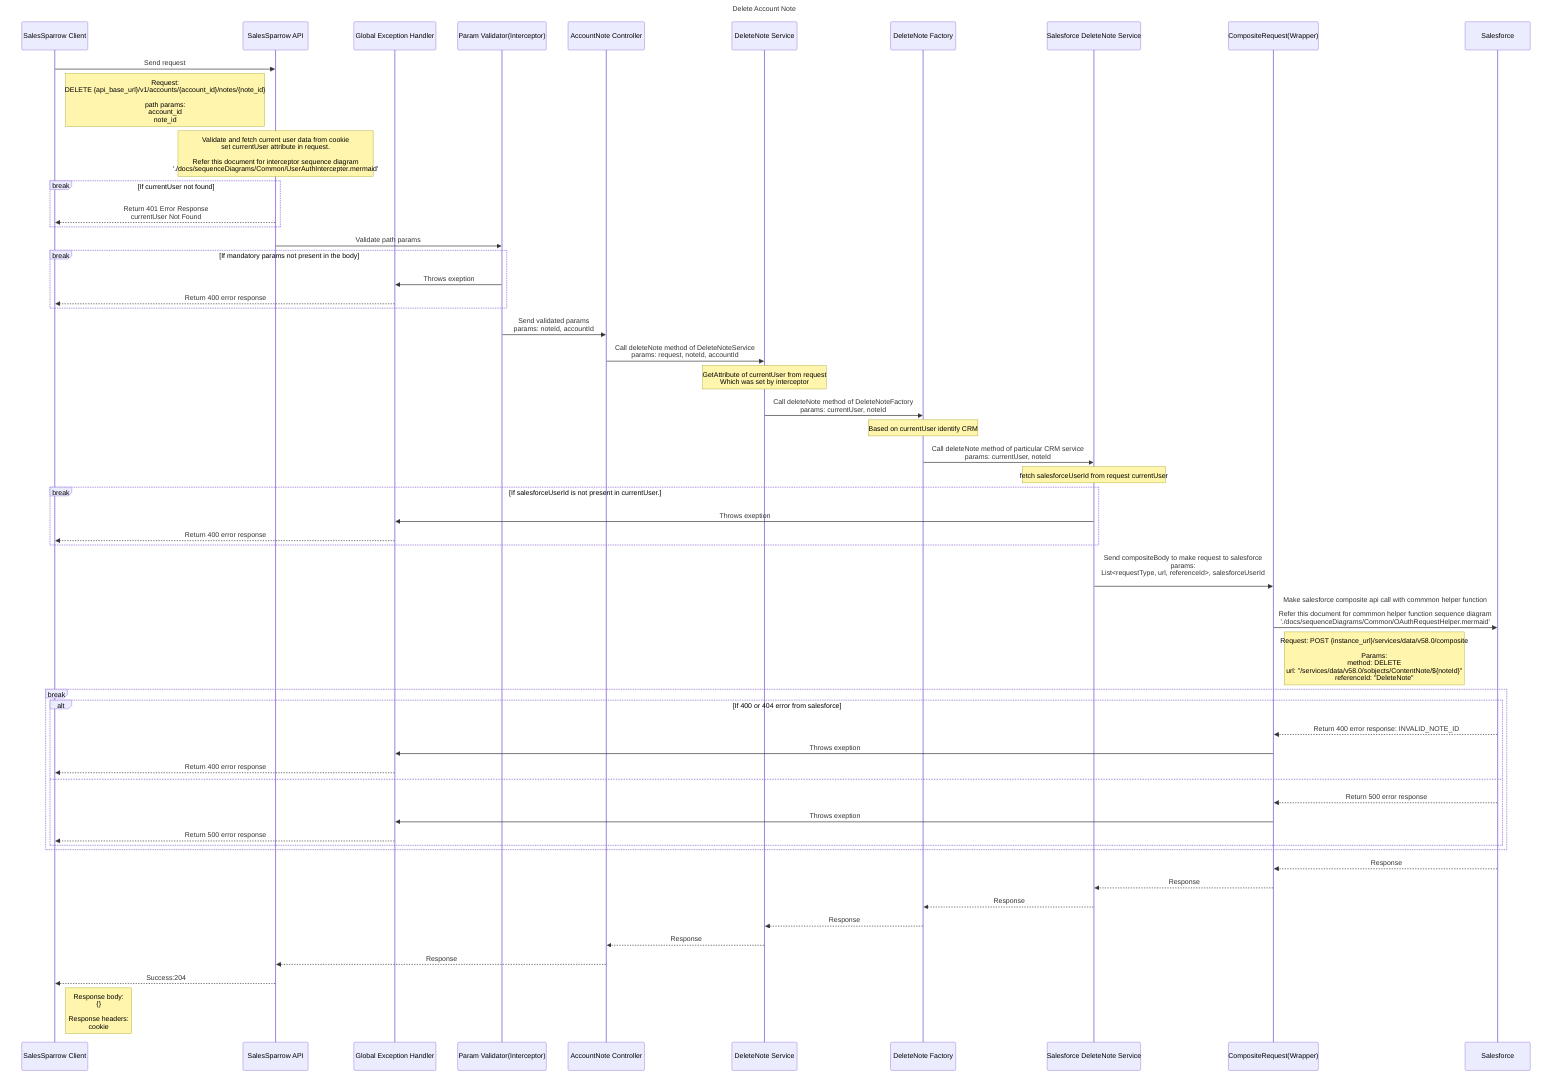 sequenceDiagram
  title Delete Account Note
    participant ui as SalesSparrow Client
    participant api as SalesSparrow API
    participant exceptionHandler as Global Exception Handler
    participant validator as Param Validator(Interceptor)
    participant controller as AccountNote Controller
    participant service as DeleteNote Service
    participant factory as DeleteNote Factory
    participant crm as Salesforce DeleteNote Service
    participant CompositeRequestWrapper as CompositeRequest(Wrapper)
    participant salesforce as Salesforce

    ui->>api:  Send request 
    note right of ui: Request: <br>DELETE {api_base_url}/v1/accounts/{account_id}/notes/{note_id}<br><br>path params:  <br>account_id<br>note_id

    note over api: Validate and fetch current user data from cookie<br>set currentUser attribute in request.<br><br>Refer this document for interceptor sequence diagram <br> './docs/sequenceDiagrams/Common/UserAuthIntercepter.mermaid'
    break If currentUser not found
        api-->>ui: Return 401 Error Response<br>currentUser Not Found
    end

    api->>validator: Validate path params

    break If mandatory params not present in the body
        validator->>exceptionHandler: Throws exeption
        exceptionHandler-->>ui:Return 400 error response 
    end

    validator->>controller: Send validated params<br>params: noteId, accountId
    
    controller->>service: Call deleteNote method of DeleteNoteService<br> params: request, noteId, accountId
    note over service: GetAttribute of currentUser from request<br>Which was set by interceptor

    service->>factory: Call deleteNote method of DeleteNoteFactory<br>params: currentUser, noteId
    note over factory: Based on currentUser identify CRM

    factory->>crm: Call deleteNote method of particular CRM service<br>params: currentUser, noteId

    note over crm: fetch salesforceUserId from request currentUser
    break If salesforceUserId is not present in currentUser.
        crm->>exceptionHandler: Throws exeption
        exceptionHandler-->>ui:Return 400 error response 
    end
    crm->>CompositeRequestWrapper: Send compositeBody to make request to salesforce<br>params: <br> List<requestType, url, referenceId>, salesforceUserId <br>

    CompositeRequestWrapper->>salesforce: Make salesforce composite api call with commmon helper function<br><br>Refer this document for commmon helper function sequence diagram <br> './docs/sequenceDiagrams/Common/OAuthRequestHelper.mermaid'
    note right of CompositeRequestWrapper: Request: POST {instance_url}/services/data/v58.0/composite <br><br>Params: <br> method: DELETE<br> url: "/services/data/v58.0/sobjects/ContentNote/${noteId}"<br>referenceId: "DeleteNote"
    
    break 
        alt If 400 or 404 error from salesforce
        salesforce-->>CompositeRequestWrapper: Return 400 error response: INVALID_NOTE_ID
        CompositeRequestWrapper->>exceptionHandler: Throws exeption
        exceptionHandler-->>ui: Return 400 error response
        else
        salesforce-->>CompositeRequestWrapper:  Return 500 error response
        CompositeRequestWrapper->>exceptionHandler: Throws exeption
        exceptionHandler-->>ui: Return 500 error response
        end
    end

    salesforce-->>CompositeRequestWrapper: Response
    CompositeRequestWrapper-->>crm: Response

    crm-->>factory: Response
    factory-->>service: Response
    service-->> controller: Response
    controller-->>api: Response

    api-->>ui: Success:204
    note right of ui: Response body: <br> {}<br><br>Response headers:<br> cookie